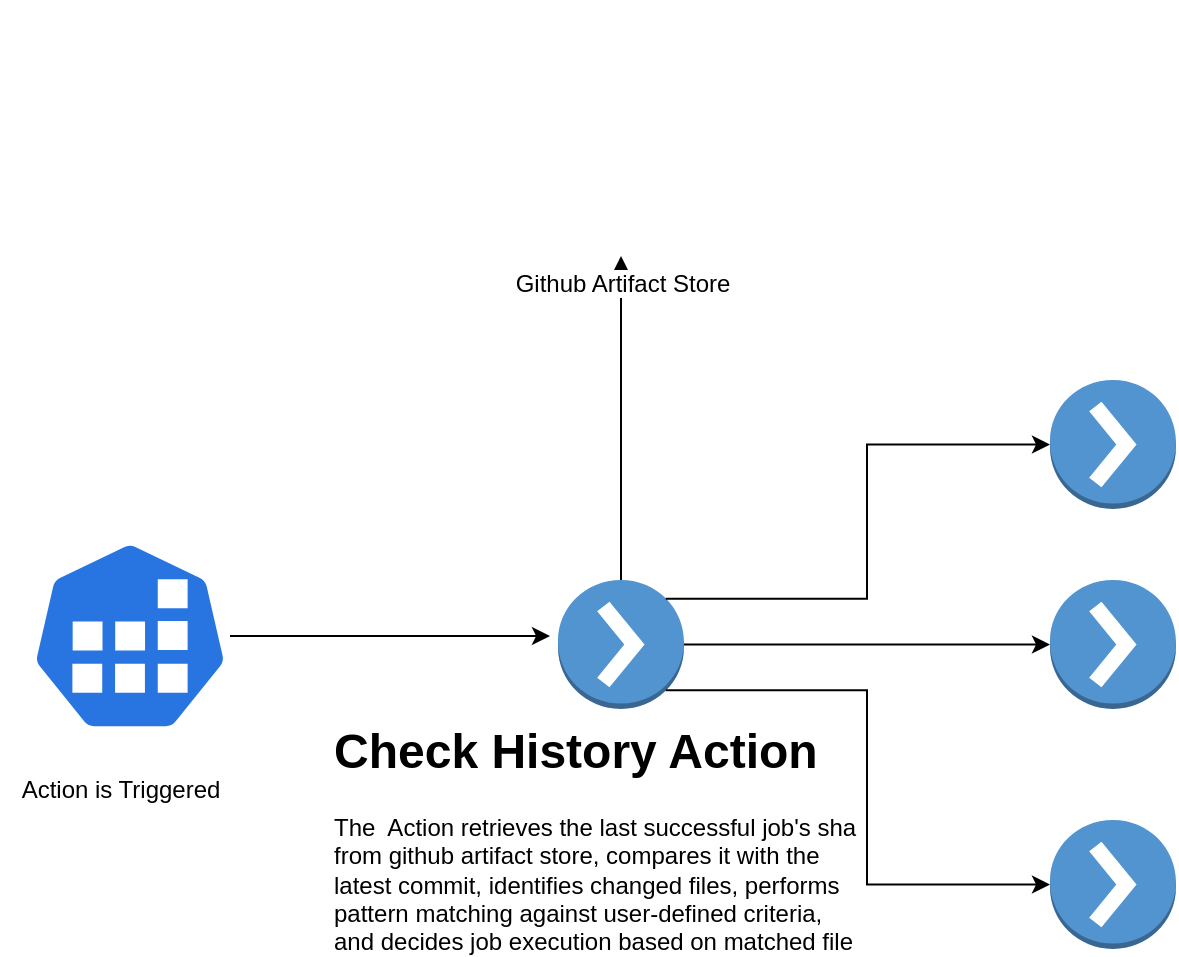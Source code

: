 <mxfile version="24.6.4" type="github">
  <diagram name="Page-1" id="OaYPCTQNpa4lAAGU-SxW">
    <mxGraphModel dx="963" dy="886" grid="1" gridSize="10" guides="1" tooltips="1" connect="1" arrows="1" fold="1" page="1" pageScale="1" pageWidth="850" pageHeight="1100" math="0" shadow="0">
      <root>
        <mxCell id="0" />
        <mxCell id="1" parent="0" />
        <mxCell id="9x5Ke7Ysy36Cq0Jr0qLp-7" style="edgeStyle=orthogonalEdgeStyle;rounded=0;orthogonalLoop=1;jettySize=auto;html=1;" edge="1" parent="1" source="9x5Ke7Ysy36Cq0Jr0qLp-2">
          <mxGeometry relative="1" as="geometry">
            <mxPoint x="390" y="478" as="targetPoint" />
          </mxGeometry>
        </mxCell>
        <mxCell id="9x5Ke7Ysy36Cq0Jr0qLp-2" value="" style="aspect=fixed;sketch=0;html=1;dashed=0;whitespace=wrap;verticalLabelPosition=bottom;verticalAlign=top;fillColor=#2875E2;strokeColor=#ffffff;points=[[0.005,0.63,0],[0.1,0.2,0],[0.9,0.2,0],[0.5,0,0],[0.995,0.63,0],[0.72,0.99,0],[0.5,1,0],[0.28,0.99,0]];shape=mxgraph.kubernetes.icon2;prIcon=job" vertex="1" parent="1">
          <mxGeometry x="130" y="430" width="100" height="96" as="geometry" />
        </mxCell>
        <mxCell id="9x5Ke7Ysy36Cq0Jr0qLp-9" style="edgeStyle=orthogonalEdgeStyle;rounded=0;orthogonalLoop=1;jettySize=auto;html=1;exitX=0.5;exitY=0;exitDx=0;exitDy=0;exitPerimeter=0;entryX=0.5;entryY=1;entryDx=0;entryDy=0;" edge="1" parent="1" source="9x5Ke7Ysy36Cq0Jr0qLp-3" target="9x5Ke7Ysy36Cq0Jr0qLp-1">
          <mxGeometry relative="1" as="geometry" />
        </mxCell>
        <mxCell id="9x5Ke7Ysy36Cq0Jr0qLp-11" style="edgeStyle=orthogonalEdgeStyle;rounded=0;orthogonalLoop=1;jettySize=auto;html=1;exitX=1;exitY=0.5;exitDx=0;exitDy=0;exitPerimeter=0;entryX=0;entryY=0.5;entryDx=0;entryDy=0;entryPerimeter=0;" edge="1" parent="1" source="9x5Ke7Ysy36Cq0Jr0qLp-3" target="9x5Ke7Ysy36Cq0Jr0qLp-5">
          <mxGeometry relative="1" as="geometry">
            <mxPoint x="620" y="482" as="targetPoint" />
          </mxGeometry>
        </mxCell>
        <mxCell id="9x5Ke7Ysy36Cq0Jr0qLp-3" value="" style="outlineConnect=0;dashed=0;verticalLabelPosition=bottom;verticalAlign=top;align=center;html=1;shape=mxgraph.aws3.action;fillColor=#5294CF;gradientColor=none;" vertex="1" parent="1">
          <mxGeometry x="394" y="450" width="63" height="64.5" as="geometry" />
        </mxCell>
        <mxCell id="9x5Ke7Ysy36Cq0Jr0qLp-10" style="edgeStyle=orthogonalEdgeStyle;rounded=0;orthogonalLoop=1;jettySize=auto;html=1;exitX=0.855;exitY=0.145;exitDx=0;exitDy=0;exitPerimeter=0;entryX=0;entryY=0.5;entryDx=0;entryDy=0;entryPerimeter=0;" edge="1" parent="1" source="9x5Ke7Ysy36Cq0Jr0qLp-3" target="9x5Ke7Ysy36Cq0Jr0qLp-4">
          <mxGeometry relative="1" as="geometry" />
        </mxCell>
        <mxCell id="9x5Ke7Ysy36Cq0Jr0qLp-13" style="edgeStyle=orthogonalEdgeStyle;rounded=0;orthogonalLoop=1;jettySize=auto;html=1;exitX=0.855;exitY=0.855;exitDx=0;exitDy=0;exitPerimeter=0;entryX=0;entryY=0.5;entryDx=0;entryDy=0;entryPerimeter=0;" edge="1" parent="1" source="9x5Ke7Ysy36Cq0Jr0qLp-3" target="9x5Ke7Ysy36Cq0Jr0qLp-6">
          <mxGeometry relative="1" as="geometry" />
        </mxCell>
        <mxCell id="9x5Ke7Ysy36Cq0Jr0qLp-14" value="Action is Triggered" style="text;html=1;align=center;verticalAlign=middle;resizable=0;points=[];autosize=1;strokeColor=none;fillColor=none;" vertex="1" parent="1">
          <mxGeometry x="115" y="540" width="120" height="30" as="geometry" />
        </mxCell>
        <mxCell id="9x5Ke7Ysy36Cq0Jr0qLp-1" value="Github Artifact Store" style="shape=image;html=1;verticalAlign=top;verticalLabelPosition=bottom;labelBackgroundColor=#ffffff;imageAspect=0;aspect=fixed;image=https://cdn3.iconfinder.com/data/icons/social-media-2034/500/github-128.png" vertex="1" parent="1">
          <mxGeometry x="361.5" y="160" width="128" height="128" as="geometry" />
        </mxCell>
        <mxCell id="9x5Ke7Ysy36Cq0Jr0qLp-16" value="&lt;h1 style=&quot;margin-top: 0px;&quot;&gt;Check History Action&lt;/h1&gt;&lt;div&gt;&lt;div&gt;The&amp;nbsp; Action retrieves the last successful job&#39;s sha from github artifact store, compares it with the latest commit, identifies changed files, performs pattern matching against user-defined criteria, and decides job execution based on matched file patterns.&lt;/div&gt;&lt;/div&gt;" style="text;html=1;whiteSpace=wrap;overflow=hidden;rounded=0;" vertex="1" parent="1">
          <mxGeometry x="280" y="514.5" width="264.5" height="120" as="geometry" />
        </mxCell>
        <mxCell id="9x5Ke7Ysy36Cq0Jr0qLp-17" value="" style="group" vertex="1" connectable="0" parent="1">
          <mxGeometry x="640" y="350" width="63" height="284.5" as="geometry" />
        </mxCell>
        <mxCell id="9x5Ke7Ysy36Cq0Jr0qLp-4" value="" style="outlineConnect=0;dashed=0;verticalLabelPosition=bottom;verticalAlign=top;align=center;html=1;shape=mxgraph.aws3.action;fillColor=#5294CF;gradientColor=none;" vertex="1" parent="9x5Ke7Ysy36Cq0Jr0qLp-17">
          <mxGeometry width="63" height="64.5" as="geometry" />
        </mxCell>
        <mxCell id="9x5Ke7Ysy36Cq0Jr0qLp-5" value="" style="outlineConnect=0;dashed=0;verticalLabelPosition=bottom;verticalAlign=top;align=center;html=1;shape=mxgraph.aws3.action;fillColor=#5294CF;gradientColor=none;" vertex="1" parent="9x5Ke7Ysy36Cq0Jr0qLp-17">
          <mxGeometry y="100" width="63" height="64.5" as="geometry" />
        </mxCell>
        <mxCell id="9x5Ke7Ysy36Cq0Jr0qLp-6" value="" style="outlineConnect=0;dashed=0;verticalLabelPosition=bottom;verticalAlign=top;align=center;html=1;shape=mxgraph.aws3.action;fillColor=#5294CF;gradientColor=none;" vertex="1" parent="9x5Ke7Ysy36Cq0Jr0qLp-17">
          <mxGeometry y="220" width="63" height="64.5" as="geometry" />
        </mxCell>
      </root>
    </mxGraphModel>
  </diagram>
</mxfile>
